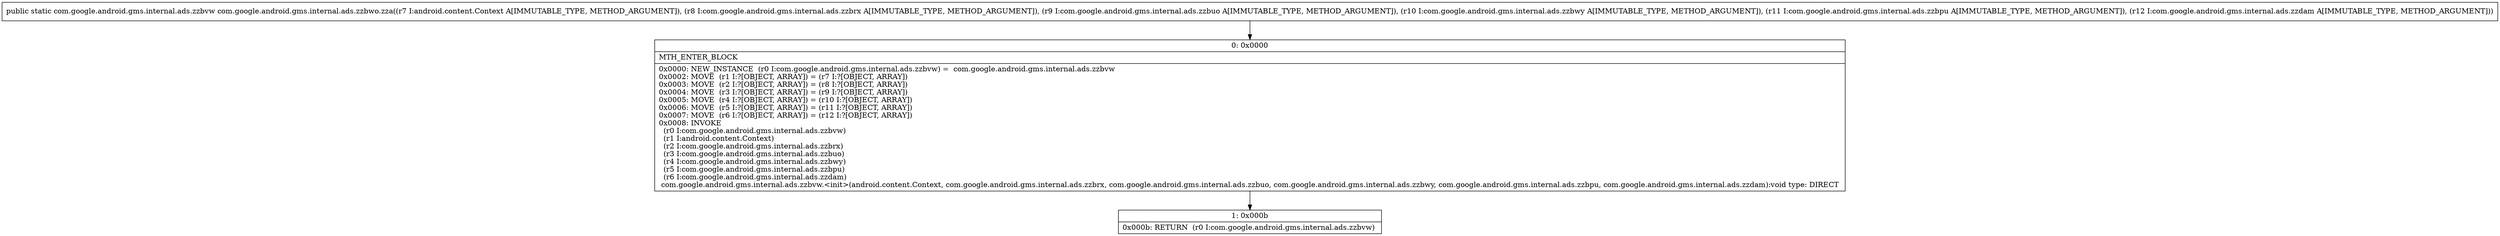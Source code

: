 digraph "CFG forcom.google.android.gms.internal.ads.zzbwo.zza(Landroid\/content\/Context;Lcom\/google\/android\/gms\/internal\/ads\/zzbrx;Lcom\/google\/android\/gms\/internal\/ads\/zzbuo;Lcom\/google\/android\/gms\/internal\/ads\/zzbwy;Lcom\/google\/android\/gms\/internal\/ads\/zzbpu;Lcom\/google\/android\/gms\/internal\/ads\/zzdam;)Lcom\/google\/android\/gms\/internal\/ads\/zzbvw;" {
Node_0 [shape=record,label="{0\:\ 0x0000|MTH_ENTER_BLOCK\l|0x0000: NEW_INSTANCE  (r0 I:com.google.android.gms.internal.ads.zzbvw) =  com.google.android.gms.internal.ads.zzbvw \l0x0002: MOVE  (r1 I:?[OBJECT, ARRAY]) = (r7 I:?[OBJECT, ARRAY]) \l0x0003: MOVE  (r2 I:?[OBJECT, ARRAY]) = (r8 I:?[OBJECT, ARRAY]) \l0x0004: MOVE  (r3 I:?[OBJECT, ARRAY]) = (r9 I:?[OBJECT, ARRAY]) \l0x0005: MOVE  (r4 I:?[OBJECT, ARRAY]) = (r10 I:?[OBJECT, ARRAY]) \l0x0006: MOVE  (r5 I:?[OBJECT, ARRAY]) = (r11 I:?[OBJECT, ARRAY]) \l0x0007: MOVE  (r6 I:?[OBJECT, ARRAY]) = (r12 I:?[OBJECT, ARRAY]) \l0x0008: INVOKE  \l  (r0 I:com.google.android.gms.internal.ads.zzbvw)\l  (r1 I:android.content.Context)\l  (r2 I:com.google.android.gms.internal.ads.zzbrx)\l  (r3 I:com.google.android.gms.internal.ads.zzbuo)\l  (r4 I:com.google.android.gms.internal.ads.zzbwy)\l  (r5 I:com.google.android.gms.internal.ads.zzbpu)\l  (r6 I:com.google.android.gms.internal.ads.zzdam)\l com.google.android.gms.internal.ads.zzbvw.\<init\>(android.content.Context, com.google.android.gms.internal.ads.zzbrx, com.google.android.gms.internal.ads.zzbuo, com.google.android.gms.internal.ads.zzbwy, com.google.android.gms.internal.ads.zzbpu, com.google.android.gms.internal.ads.zzdam):void type: DIRECT \l}"];
Node_1 [shape=record,label="{1\:\ 0x000b|0x000b: RETURN  (r0 I:com.google.android.gms.internal.ads.zzbvw) \l}"];
MethodNode[shape=record,label="{public static com.google.android.gms.internal.ads.zzbvw com.google.android.gms.internal.ads.zzbwo.zza((r7 I:android.content.Context A[IMMUTABLE_TYPE, METHOD_ARGUMENT]), (r8 I:com.google.android.gms.internal.ads.zzbrx A[IMMUTABLE_TYPE, METHOD_ARGUMENT]), (r9 I:com.google.android.gms.internal.ads.zzbuo A[IMMUTABLE_TYPE, METHOD_ARGUMENT]), (r10 I:com.google.android.gms.internal.ads.zzbwy A[IMMUTABLE_TYPE, METHOD_ARGUMENT]), (r11 I:com.google.android.gms.internal.ads.zzbpu A[IMMUTABLE_TYPE, METHOD_ARGUMENT]), (r12 I:com.google.android.gms.internal.ads.zzdam A[IMMUTABLE_TYPE, METHOD_ARGUMENT])) }"];
MethodNode -> Node_0;
Node_0 -> Node_1;
}

